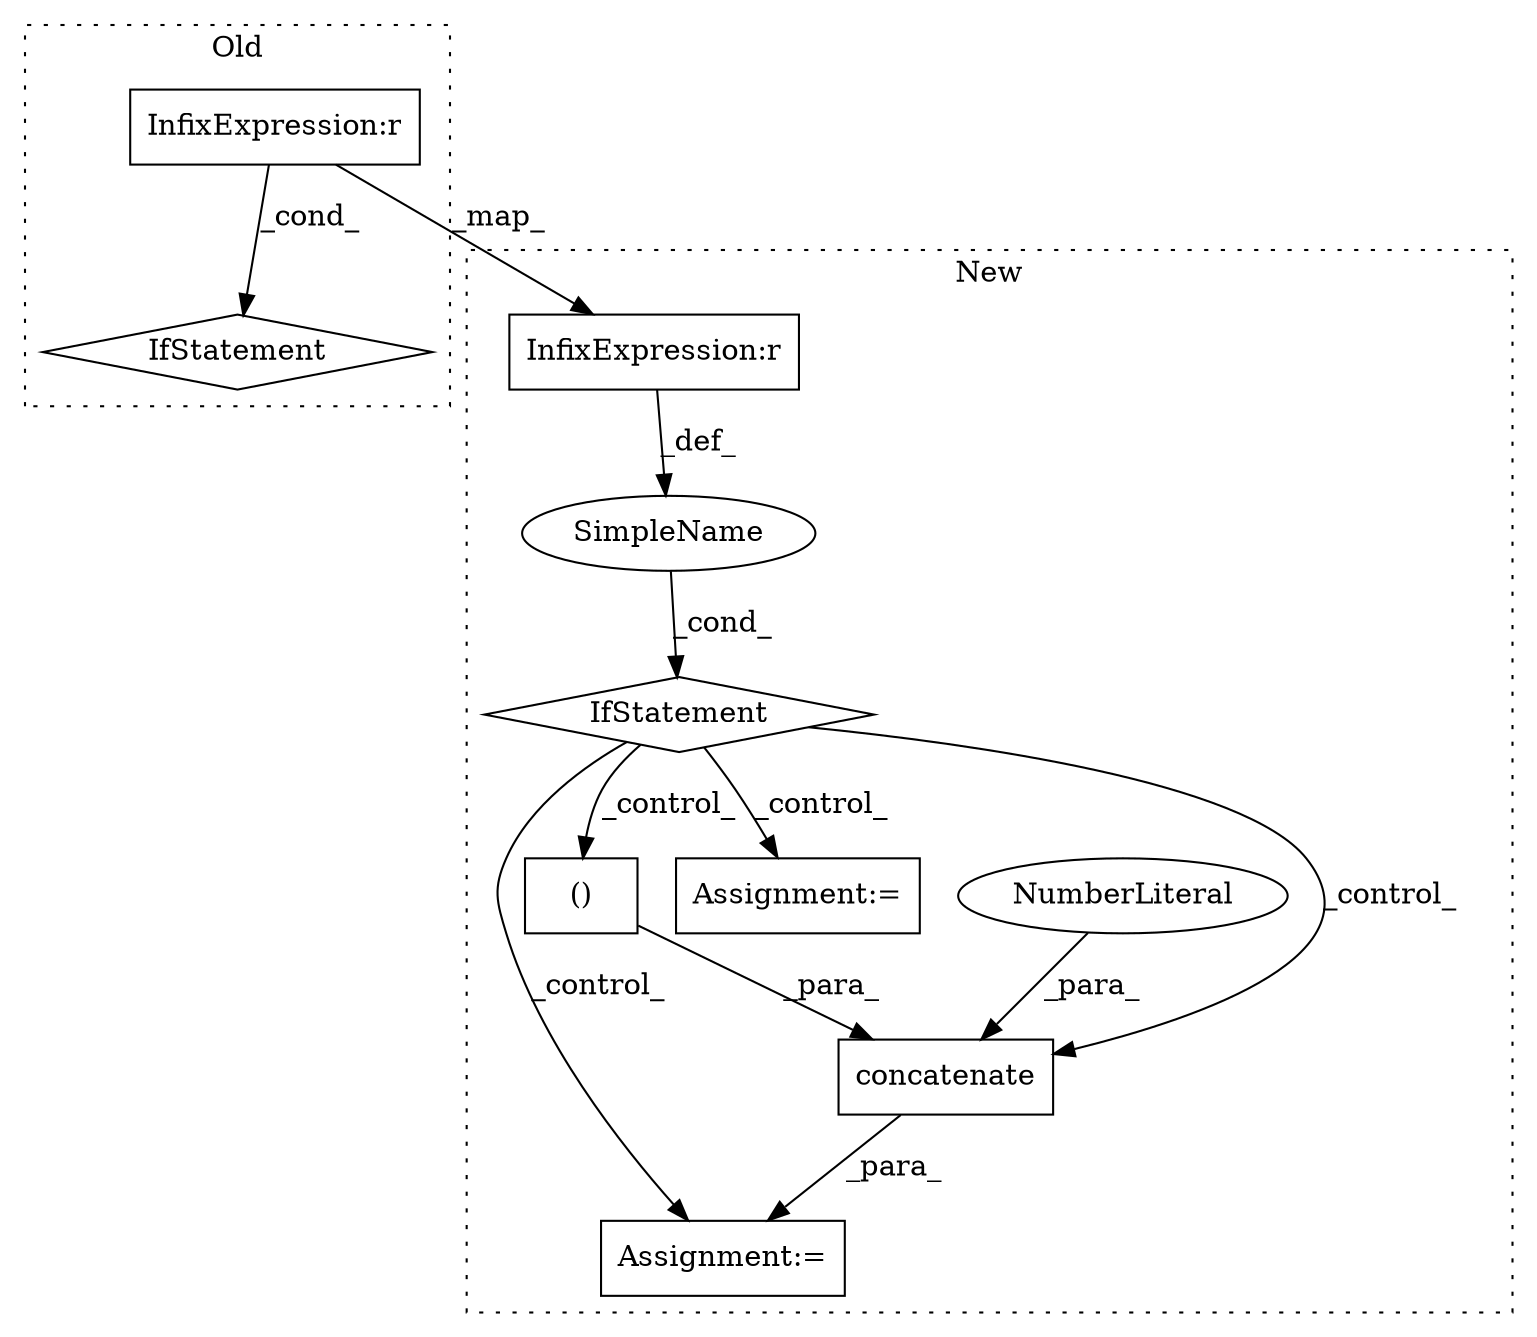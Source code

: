 digraph G {
subgraph cluster0 {
1 [label="IfStatement" a="25" s="4742,4776" l="4,2" shape="diamond"];
10 [label="InfixExpression:r" a="27" s="4763" l="4" shape="box"];
label = "Old";
style="dotted";
}
subgraph cluster1 {
2 [label="concatenate" a="32" s="5103,5209" l="23,1" shape="box"];
3 [label="Assignment:=" a="7" s="5096" l="1" shape="box"];
4 [label="SimpleName" a="42" s="" l="" shape="ellipse"];
5 [label="IfStatement" a="25" s="4833,4873" l="4,2" shape="diamond"];
6 [label="Assignment:=" a="7" s="5228" l="1" shape="box"];
7 [label="NumberLiteral" a="34" s="5208" l="1" shape="ellipse"];
8 [label="()" a="106" s="5159" l="45" shape="box"];
9 [label="InfixExpression:r" a="27" s="4846" l="4" shape="box"];
label = "New";
style="dotted";
}
2 -> 3 [label="_para_"];
4 -> 5 [label="_cond_"];
5 -> 2 [label="_control_"];
5 -> 3 [label="_control_"];
5 -> 6 [label="_control_"];
5 -> 8 [label="_control_"];
7 -> 2 [label="_para_"];
8 -> 2 [label="_para_"];
9 -> 4 [label="_def_"];
10 -> 1 [label="_cond_"];
10 -> 9 [label="_map_"];
}